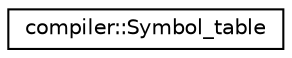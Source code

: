digraph "Graphical Class Hierarchy"
{
 // LATEX_PDF_SIZE
  edge [fontname="Helvetica",fontsize="10",labelfontname="Helvetica",labelfontsize="10"];
  node [fontname="Helvetica",fontsize="10",shape=record];
  rankdir="LR";
  Node0 [label="compiler::Symbol_table",height=0.2,width=0.4,color="black", fillcolor="white", style="filled",URL="$classcompiler_1_1_symbol__table.html",tooltip="A class for symbol table."];
}
